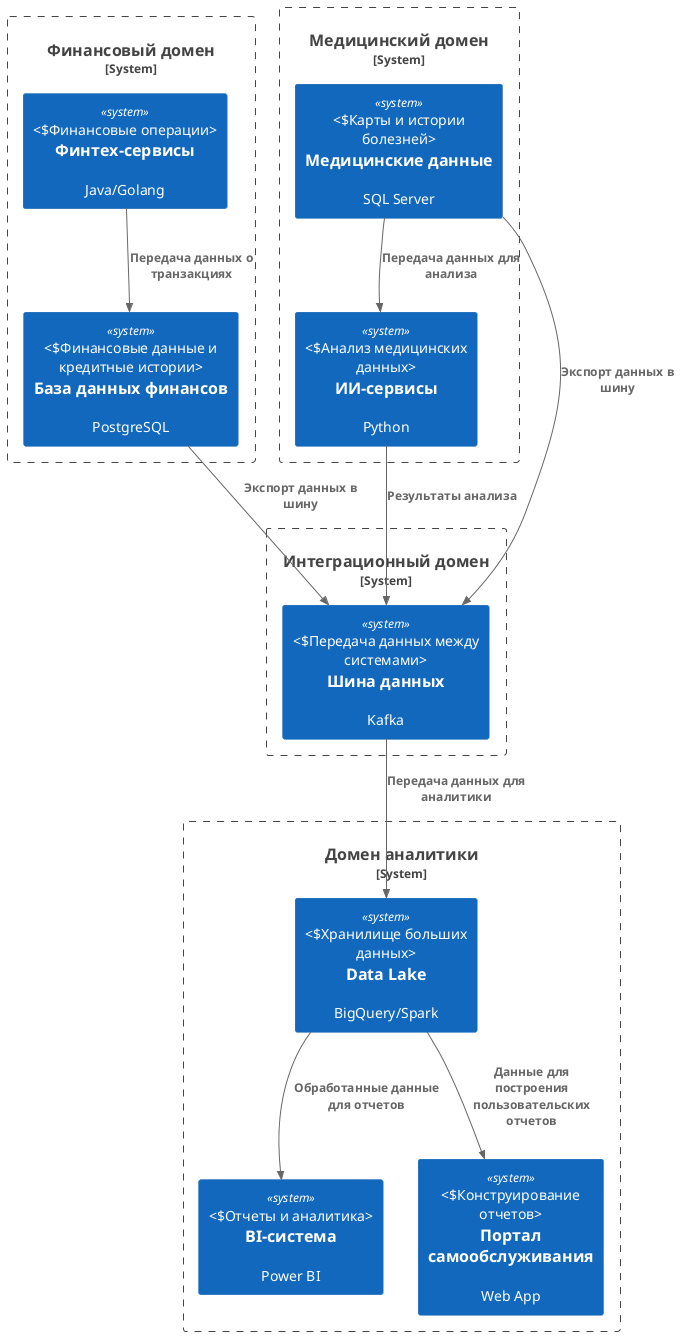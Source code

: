 @startuml
!include <C4/C4_Context>

System_Boundary(FinancialDomain, "Финансовый домен") {
    System(fintech_services, "Финтех-сервисы", "Java/Golang", "Финансовые операции")
    System(financial_db, "База данных финансов", "PostgreSQL", "Финансовые данные и кредитные истории")
}

System_Boundary(MedicalDomain, "Медицинский домен") {
    System(medical_data, "Медицинские данные", "SQL Server", "Карты и истории болезней")
    System(ai_services, "ИИ-сервисы", "Python", "Анализ медицинских данных")
}

System_Boundary(AnalyticsDomain, "Домен аналитики") {
    System(data_lake, "Data Lake", "BigQuery/Spark", "Хранилище больших данных")
    System(bi_system, "BI-система", "Power BI", "Отчеты и аналитика")
    System(data_portal, "Портал самообслуживания", "Web App", "Конструирование отчетов")
}

System_Boundary(IntegrationDomain, "Интеграционный домен") {
    System(data_hub, "Шина данных", "Kafka", "Передача данных между системами")
}

Rel(fintech_services, financial_db, "Передача данных о транзакциях")
Rel(financial_db, data_hub, "Экспорт данных в шину")
Rel(medical_data, ai_services, "Передача данных для анализа")
Rel(medical_data, data_hub, "Экспорт данных в шину")
Rel(ai_services, data_hub, "Результаты анализа")
Rel(data_hub, data_lake, "Передача данных для аналитики")
Rel(data_lake, bi_system, "Обработанные данные для отчетов")
Rel(data_lake, data_portal, "Данные для построения пользовательских отчетов")
@enduml